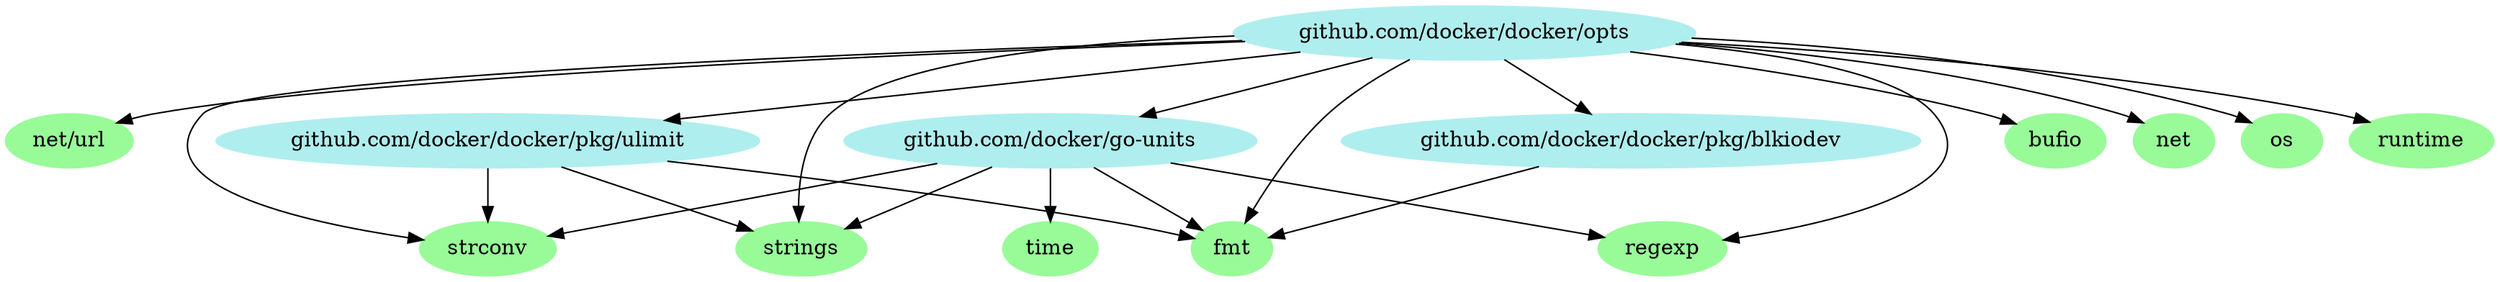 digraph godep {
0 [label="net/url" style="filled" color="palegreen"];
1 [label="strconv" style="filled" color="palegreen"];
2 [label="strings" style="filled" color="palegreen"];
3 [label="github.com/docker/docker/opts" style="filled" color="paleturquoise"];
3 -> 4;
3 -> 5;
3 -> 6;
3 -> 7;
3 -> 8;
3 -> 9;
3 -> 0;
3 -> 10;
3 -> 11;
3 -> 12;
3 -> 1;
3 -> 2;
7 [label="github.com/docker/docker/pkg/ulimit" style="filled" color="paleturquoise"];
7 -> 5;
7 -> 1;
7 -> 2;
6 [label="github.com/docker/docker/pkg/blkiodev" style="filled" color="paleturquoise"];
6 -> 5;
8 [label="github.com/docker/go-units" style="filled" color="paleturquoise"];
8 -> 5;
8 -> 11;
8 -> 1;
8 -> 2;
8 -> 13;
11 [label="regexp" style="filled" color="palegreen"];
13 [label="time" style="filled" color="palegreen"];
12 [label="runtime" style="filled" color="palegreen"];
4 [label="bufio" style="filled" color="palegreen"];
5 [label="fmt" style="filled" color="palegreen"];
9 [label="net" style="filled" color="palegreen"];
10 [label="os" style="filled" color="palegreen"];
}
